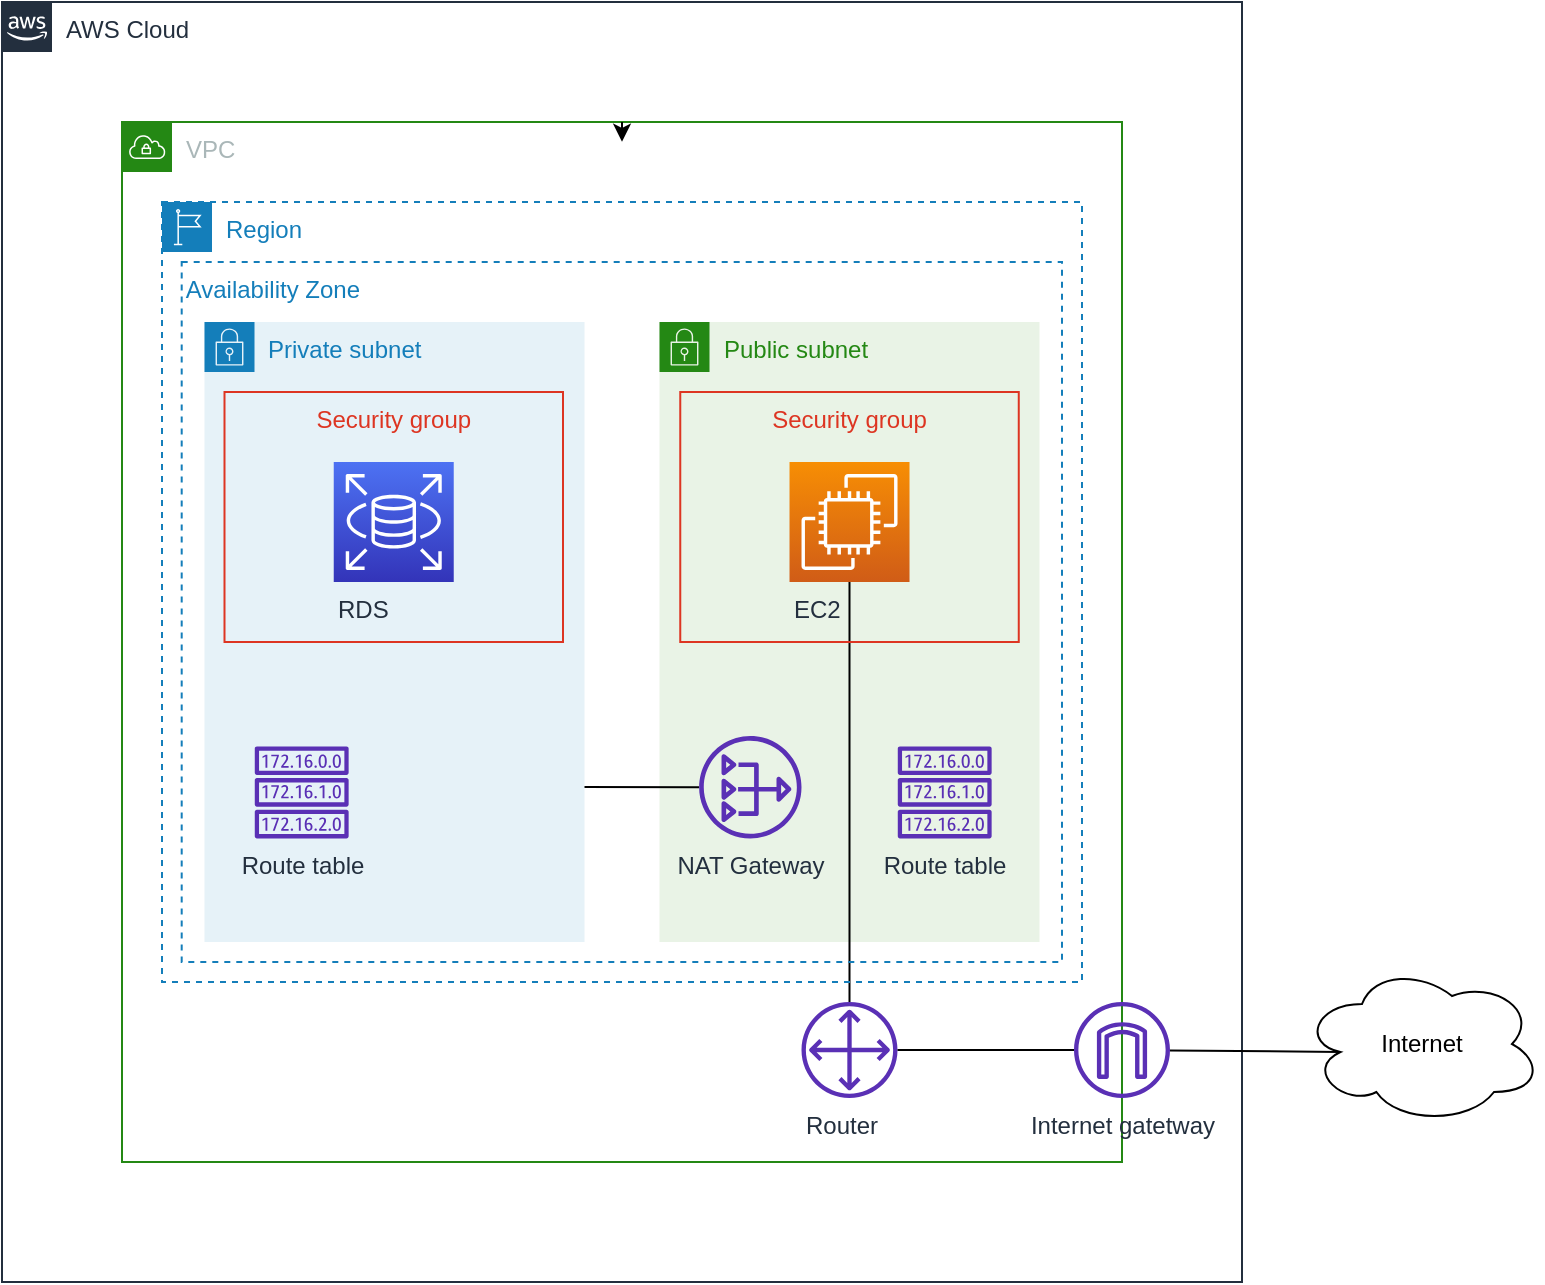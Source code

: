 <mxfile version="14.1.8" type="device"><diagram name="Page-1" id="aaaa8250-4180-3840-79b5-4cada1eebb92"><mxGraphModel dx="1266" dy="987" grid="1" gridSize="10" guides="1" tooltips="1" connect="1" arrows="1" fold="1" page="1" pageScale="1" pageWidth="850" pageHeight="1100" background="#ffffff" math="0" shadow="0"><root><mxCell id="0"/><mxCell id="1" parent="0"/><mxCell id="Q3eyjJQfysiVsIMpiPEz-2" value="AWS Cloud" style="points=[[0,0],[0.25,0],[0.5,0],[0.75,0],[1,0],[1,0.25],[1,0.5],[1,0.75],[1,1],[0.75,1],[0.5,1],[0.25,1],[0,1],[0,0.75],[0,0.5],[0,0.25]];outlineConnect=0;gradientColor=none;html=1;whiteSpace=wrap;fontSize=12;fontStyle=0;shape=mxgraph.aws4.group;grIcon=mxgraph.aws4.group_aws_cloud_alt;strokeColor=#232F3E;fillColor=none;verticalAlign=top;align=left;spacingLeft=30;fontColor=#232F3E;dashed=0;" vertex="1" parent="1"><mxGeometry x="110" y="260" width="620" height="640" as="geometry"/></mxCell><mxCell id="Q3eyjJQfysiVsIMpiPEz-4" value="VPC" style="points=[[0,0],[0.25,0],[0.5,0],[0.75,0],[1,0],[1,0.25],[1,0.5],[1,0.75],[1,1],[0.75,1],[0.5,1],[0.25,1],[0,1],[0,0.75],[0,0.5],[0,0.25]];outlineConnect=0;gradientColor=none;html=1;whiteSpace=wrap;fontSize=12;fontStyle=0;shape=mxgraph.aws4.group;grIcon=mxgraph.aws4.group_vpc;strokeColor=#248814;fillColor=none;verticalAlign=top;align=left;spacingLeft=30;fontColor=#AAB7B8;dashed=0;" vertex="1" parent="1"><mxGeometry x="170" y="320" width="500" height="520" as="geometry"/></mxCell><mxCell id="Q3eyjJQfysiVsIMpiPEz-8" value="Public subnet" style="points=[[0,0],[0.25,0],[0.5,0],[0.75,0],[1,0],[1,0.25],[1,0.5],[1,0.75],[1,1],[0.75,1],[0.5,1],[0.25,1],[0,1],[0,0.75],[0,0.5],[0,0.25]];outlineConnect=0;gradientColor=none;html=1;whiteSpace=wrap;fontSize=12;fontStyle=0;shape=mxgraph.aws4.group;grIcon=mxgraph.aws4.group_security_group;grStroke=0;strokeColor=#248814;fillColor=#E9F3E6;verticalAlign=top;align=left;spacingLeft=30;fontColor=#248814;dashed=0;" vertex="1" parent="1"><mxGeometry x="438.75" y="420" width="190" height="310" as="geometry"/></mxCell><mxCell id="Q3eyjJQfysiVsIMpiPEz-9" value="Private subnet" style="points=[[0,0],[0.25,0],[0.5,0],[0.75,0],[1,0],[1,0.25],[1,0.5],[1,0.75],[1,1],[0.75,1],[0.5,1],[0.25,1],[0,1],[0,0.75],[0,0.5],[0,0.25]];outlineConnect=0;gradientColor=none;html=1;whiteSpace=wrap;fontSize=12;fontStyle=0;shape=mxgraph.aws4.group;grIcon=mxgraph.aws4.group_security_group;grStroke=0;strokeColor=#147EBA;fillColor=#E6F2F8;verticalAlign=top;align=left;spacingLeft=30;fontColor=#147EBA;dashed=0;" vertex="1" parent="1"><mxGeometry x="211.25" y="420" width="190" height="310" as="geometry"/></mxCell><mxCell id="Q3eyjJQfysiVsIMpiPEz-14" value="Route table" style="outlineConnect=0;fontColor=#232F3E;gradientColor=none;fillColor=#5A30B5;strokeColor=none;dashed=0;verticalLabelPosition=bottom;verticalAlign=top;align=center;html=1;fontSize=12;fontStyle=0;aspect=fixed;pointerEvents=1;shape=mxgraph.aws4.route_table;" vertex="1" parent="1"><mxGeometry x="236.25" y="632.19" width="47.21" height="46" as="geometry"/></mxCell><mxCell id="Q3eyjJQfysiVsIMpiPEz-15" value="Router" style="outlineConnect=0;fontColor=#232F3E;gradientColor=none;fillColor=#5A30B5;strokeColor=none;dashed=0;verticalLabelPosition=bottom;verticalAlign=top;align=left;html=1;fontSize=12;fontStyle=0;aspect=fixed;pointerEvents=1;shape=mxgraph.aws4.customer_gateway;" vertex="1" parent="1"><mxGeometry x="509.75" y="760" width="48" height="48" as="geometry"/></mxCell><mxCell id="Q3eyjJQfysiVsIMpiPEz-16" value="Internet gatetway" style="outlineConnect=0;fontColor=#232F3E;gradientColor=none;fillColor=#5A30B5;strokeColor=none;dashed=0;verticalLabelPosition=bottom;verticalAlign=top;align=center;html=1;fontSize=12;fontStyle=0;aspect=fixed;pointerEvents=1;shape=mxgraph.aws4.internet_gateway;" vertex="1" parent="1"><mxGeometry x="646" y="760" width="48" height="48" as="geometry"/></mxCell><mxCell id="Q3eyjJQfysiVsIMpiPEz-18" value="Security group" style="fillColor=none;strokeColor=#DD3522;verticalAlign=top;fontStyle=0;fontColor=#DD3522;" vertex="1" parent="1"><mxGeometry x="221.25" y="455" width="169.25" height="125" as="geometry"/></mxCell><mxCell id="Q3eyjJQfysiVsIMpiPEz-6" value="RDS" style="outlineConnect=0;fontColor=#232F3E;gradientColor=#4D72F3;gradientDirection=north;fillColor=#3334B9;strokeColor=#ffffff;dashed=0;verticalLabelPosition=bottom;verticalAlign=top;align=left;html=1;fontSize=12;fontStyle=0;aspect=fixed;shape=mxgraph.aws4.resourceIcon;resIcon=mxgraph.aws4.rds;" vertex="1" parent="1"><mxGeometry x="275.87" y="490" width="60" height="60" as="geometry"/></mxCell><mxCell id="Q3eyjJQfysiVsIMpiPEz-27" value="" style="endArrow=none;html=1;" edge="1" parent="1" source="Q3eyjJQfysiVsIMpiPEz-16" target="Q3eyjJQfysiVsIMpiPEz-15"><mxGeometry width="50" height="50" relative="1" as="geometry"><mxPoint x="460" y="670" as="sourcePoint"/><mxPoint x="510" y="620" as="targetPoint"/></mxGeometry></mxCell><mxCell id="Q3eyjJQfysiVsIMpiPEz-28" value="" style="endArrow=none;html=1;" edge="1" parent="1" source="Q3eyjJQfysiVsIMpiPEz-15" target="Q3eyjJQfysiVsIMpiPEz-10"><mxGeometry width="50" height="50" relative="1" as="geometry"><mxPoint x="200" y="769.0" as="sourcePoint"/><mxPoint x="391" y="769" as="targetPoint"/></mxGeometry></mxCell><mxCell id="Q3eyjJQfysiVsIMpiPEz-23" value="Security group" style="fillColor=none;strokeColor=#DD3522;verticalAlign=top;fontStyle=0;fontColor=#DD3522;" vertex="1" parent="1"><mxGeometry x="449.13" y="455" width="169.25" height="125" as="geometry"/></mxCell><mxCell id="Q3eyjJQfysiVsIMpiPEz-10" value="EC2" style="outlineConnect=0;fontColor=#232F3E;gradientColor=#F78E04;gradientDirection=north;fillColor=#D05C17;strokeColor=#ffffff;dashed=0;verticalLabelPosition=bottom;verticalAlign=top;align=left;html=1;fontSize=12;fontStyle=0;aspect=fixed;shape=mxgraph.aws4.resourceIcon;resIcon=mxgraph.aws4.ec2;labelPosition=center;" vertex="1" parent="1"><mxGeometry x="503.76" y="490" width="60" height="60" as="geometry"/></mxCell><mxCell id="Q3eyjJQfysiVsIMpiPEz-29" value="" style="endArrow=none;html=1;exitX=1;exitY=0.75;exitDx=0;exitDy=0;" edge="1" parent="1" source="Q3eyjJQfysiVsIMpiPEz-9" target="Q3eyjJQfysiVsIMpiPEz-35"><mxGeometry width="50" height="50" relative="1" as="geometry"><mxPoint x="200" y="769.0" as="sourcePoint"/><mxPoint x="504.75" y="769" as="targetPoint"/></mxGeometry></mxCell><mxCell id="Q3eyjJQfysiVsIMpiPEz-30" value="Region" style="points=[[0,0],[0.25,0],[0.5,0],[0.75,0],[1,0],[1,0.25],[1,0.5],[1,0.75],[1,1],[0.75,1],[0.5,1],[0.25,1],[0,1],[0,0.75],[0,0.5],[0,0.25]];outlineConnect=0;gradientColor=none;html=1;whiteSpace=wrap;fontSize=12;fontStyle=0;shape=mxgraph.aws4.group;grIcon=mxgraph.aws4.group_region;strokeColor=#147EBA;fillColor=none;verticalAlign=top;align=left;spacingLeft=30;fontColor=#147EBA;dashed=1;" vertex="1" parent="1"><mxGeometry x="190" y="360" width="460" height="390" as="geometry"/></mxCell><mxCell id="Q3eyjJQfysiVsIMpiPEz-31" value="Availability Zone" style="fillColor=none;strokeColor=#147EBA;dashed=1;verticalAlign=top;fontStyle=0;fontColor=#147EBA;align=left;" vertex="1" parent="1"><mxGeometry x="199.85" y="390" width="440.15" height="350" as="geometry"/></mxCell><mxCell id="Q3eyjJQfysiVsIMpiPEz-34" value="Route table" style="outlineConnect=0;fontColor=#232F3E;gradientColor=none;fillColor=#5A30B5;strokeColor=none;dashed=0;verticalLabelPosition=bottom;verticalAlign=top;align=center;html=1;fontSize=12;fontStyle=0;aspect=fixed;pointerEvents=1;shape=mxgraph.aws4.route_table;" vertex="1" parent="1"><mxGeometry x="557.75" y="632.19" width="47.21" height="46" as="geometry"/></mxCell><mxCell id="Q3eyjJQfysiVsIMpiPEz-35" value="NAT Gateway" style="outlineConnect=0;fontColor=#232F3E;gradientColor=none;fillColor=#5A30B5;strokeColor=none;dashed=0;verticalLabelPosition=bottom;verticalAlign=top;align=center;html=1;fontSize=12;fontStyle=0;aspect=fixed;pointerEvents=1;shape=mxgraph.aws4.nat_gateway;" vertex="1" parent="1"><mxGeometry x="458.56" y="627" width="51.19" height="51.19" as="geometry"/></mxCell><mxCell id="Q3eyjJQfysiVsIMpiPEz-37" value="Internet" style="ellipse;shape=cloud;whiteSpace=wrap;html=1;fillColor=#ffffff;align=center;" vertex="1" parent="1"><mxGeometry x="760" y="741" width="120" height="80" as="geometry"/></mxCell><mxCell id="Q3eyjJQfysiVsIMpiPEz-39" value="" style="endArrow=none;html=1;entryX=0.16;entryY=0.55;entryDx=0;entryDy=0;entryPerimeter=0;" edge="1" parent="1" source="Q3eyjJQfysiVsIMpiPEz-16" target="Q3eyjJQfysiVsIMpiPEz-37"><mxGeometry width="50" height="50" relative="1" as="geometry"><mxPoint x="460" y="670" as="sourcePoint"/><mxPoint x="510" y="620" as="targetPoint"/></mxGeometry></mxCell><mxCell id="Q3eyjJQfysiVsIMpiPEz-40" style="edgeStyle=orthogonalEdgeStyle;rounded=0;orthogonalLoop=1;jettySize=auto;html=1;exitX=0.5;exitY=0;exitDx=0;exitDy=0;entryX=0.5;entryY=0.019;entryDx=0;entryDy=0;entryPerimeter=0;" edge="1" parent="1" source="Q3eyjJQfysiVsIMpiPEz-4" target="Q3eyjJQfysiVsIMpiPEz-4"><mxGeometry relative="1" as="geometry"/></mxCell></root></mxGraphModel></diagram></mxfile>